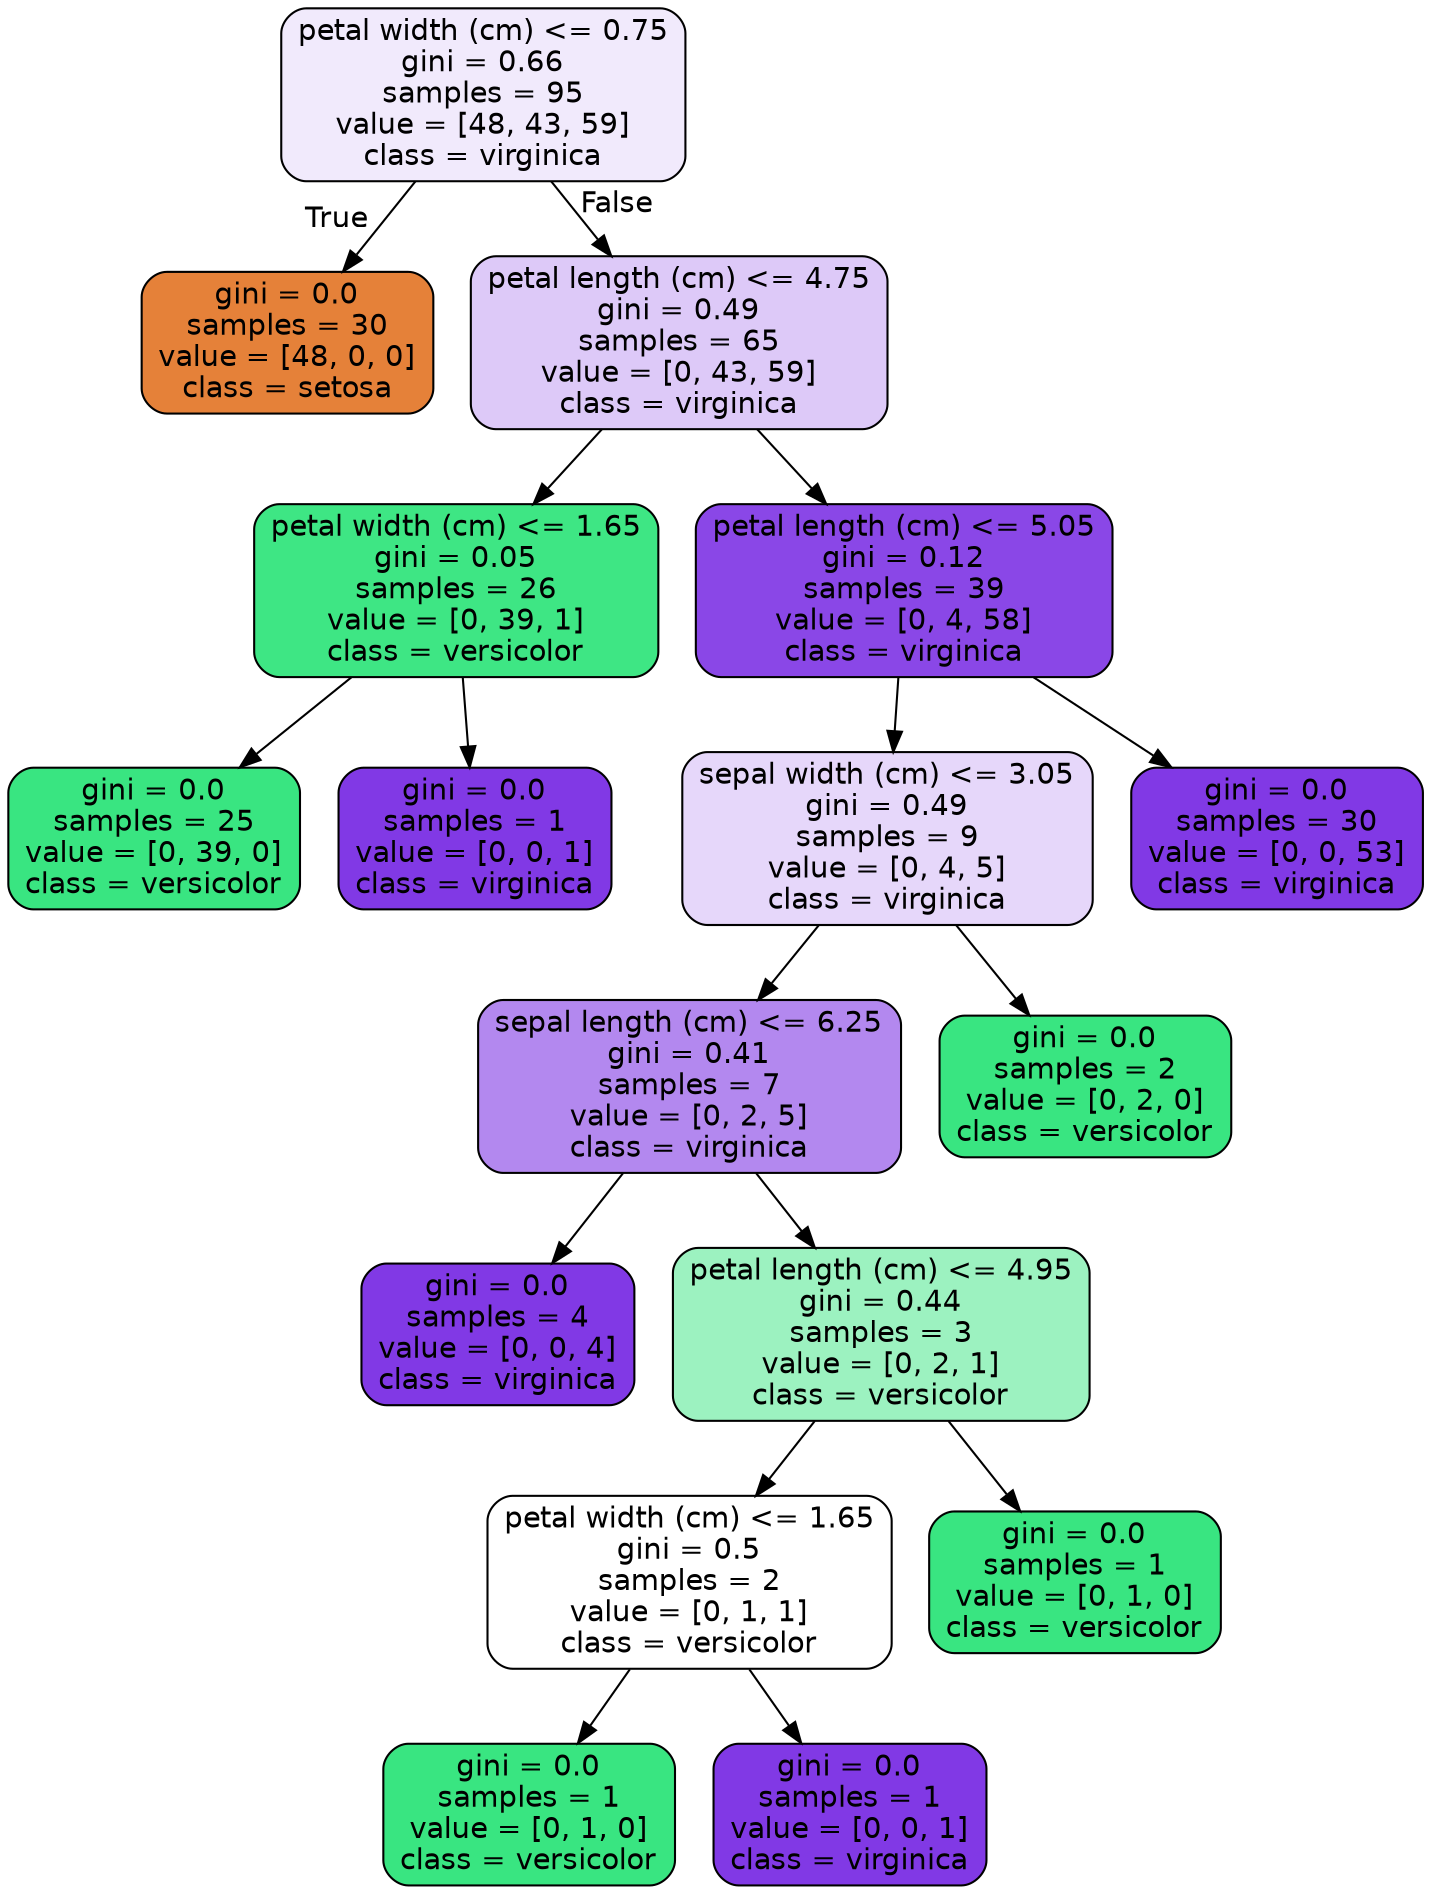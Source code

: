 digraph Tree {
node [shape=box, style="filled, rounded", color="black", fontname=helvetica] ;
edge [fontname=helvetica] ;
0 [label="petal width (cm) <= 0.75\ngini = 0.66\nsamples = 95\nvalue = [48, 43, 59]\nclass = virginica", fillcolor="#f1eafc"] ;
1 [label="gini = 0.0\nsamples = 30\nvalue = [48, 0, 0]\nclass = setosa", fillcolor="#e58139"] ;
0 -> 1 [labeldistance=2.5, labelangle=45, headlabel="True"] ;
2 [label="petal length (cm) <= 4.75\ngini = 0.49\nsamples = 65\nvalue = [0, 43, 59]\nclass = virginica", fillcolor="#ddc9f8"] ;
0 -> 2 [labeldistance=2.5, labelangle=-45, headlabel="False"] ;
3 [label="petal width (cm) <= 1.65\ngini = 0.05\nsamples = 26\nvalue = [0, 39, 1]\nclass = versicolor", fillcolor="#3ee684"] ;
2 -> 3 ;
4 [label="gini = 0.0\nsamples = 25\nvalue = [0, 39, 0]\nclass = versicolor", fillcolor="#39e581"] ;
3 -> 4 ;
5 [label="gini = 0.0\nsamples = 1\nvalue = [0, 0, 1]\nclass = virginica", fillcolor="#8139e5"] ;
3 -> 5 ;
6 [label="petal length (cm) <= 5.05\ngini = 0.12\nsamples = 39\nvalue = [0, 4, 58]\nclass = virginica", fillcolor="#8a47e7"] ;
2 -> 6 ;
7 [label="sepal width (cm) <= 3.05\ngini = 0.49\nsamples = 9\nvalue = [0, 4, 5]\nclass = virginica", fillcolor="#e6d7fa"] ;
6 -> 7 ;
8 [label="sepal length (cm) <= 6.25\ngini = 0.41\nsamples = 7\nvalue = [0, 2, 5]\nclass = virginica", fillcolor="#b388ef"] ;
7 -> 8 ;
9 [label="gini = 0.0\nsamples = 4\nvalue = [0, 0, 4]\nclass = virginica", fillcolor="#8139e5"] ;
8 -> 9 ;
10 [label="petal length (cm) <= 4.95\ngini = 0.44\nsamples = 3\nvalue = [0, 2, 1]\nclass = versicolor", fillcolor="#9cf2c0"] ;
8 -> 10 ;
11 [label="petal width (cm) <= 1.65\ngini = 0.5\nsamples = 2\nvalue = [0, 1, 1]\nclass = versicolor", fillcolor="#ffffff"] ;
10 -> 11 ;
12 [label="gini = 0.0\nsamples = 1\nvalue = [0, 1, 0]\nclass = versicolor", fillcolor="#39e581"] ;
11 -> 12 ;
13 [label="gini = 0.0\nsamples = 1\nvalue = [0, 0, 1]\nclass = virginica", fillcolor="#8139e5"] ;
11 -> 13 ;
14 [label="gini = 0.0\nsamples = 1\nvalue = [0, 1, 0]\nclass = versicolor", fillcolor="#39e581"] ;
10 -> 14 ;
15 [label="gini = 0.0\nsamples = 2\nvalue = [0, 2, 0]\nclass = versicolor", fillcolor="#39e581"] ;
7 -> 15 ;
16 [label="gini = 0.0\nsamples = 30\nvalue = [0, 0, 53]\nclass = virginica", fillcolor="#8139e5"] ;
6 -> 16 ;
}